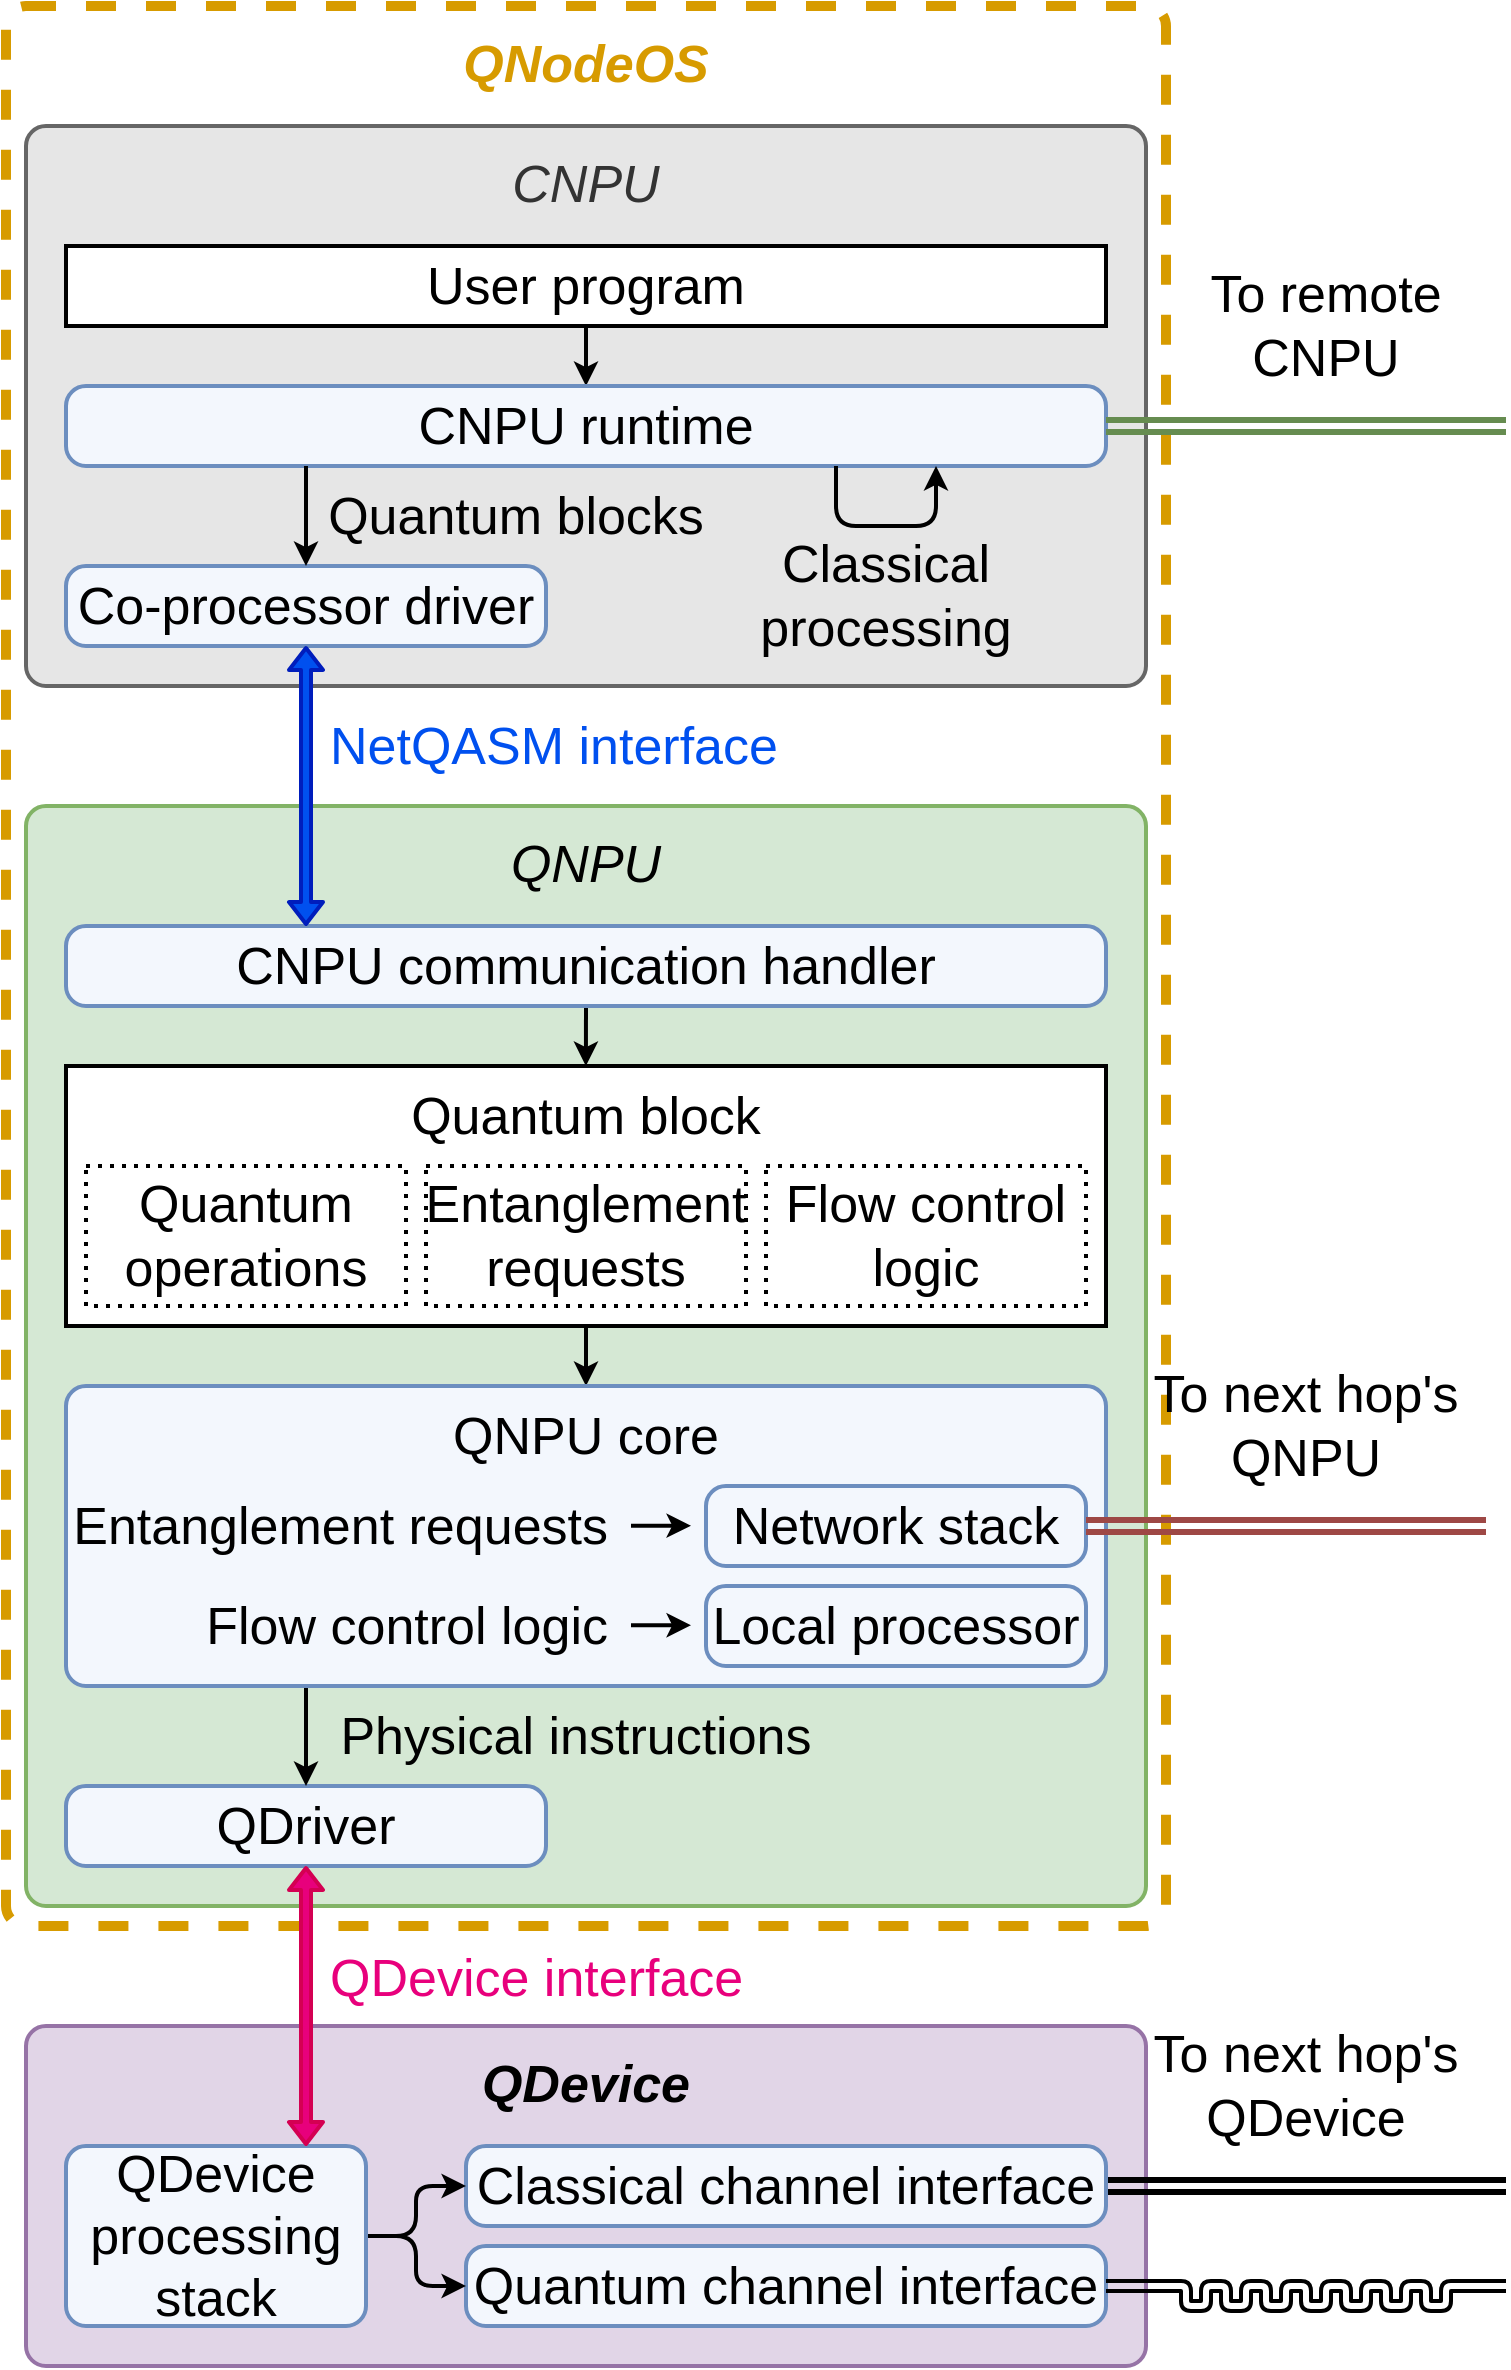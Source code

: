 <mxfile scale="2" border="0" version="24.6.4" type="embed">
    <diagram id="mJ-dKqEsO_aJzeUCnxig" name="Page-1">
        <mxGraphModel dx="460" dy="-41" grid="1" gridSize="10" guides="1" tooltips="1" connect="1" arrows="1" fold="1" page="1" pageScale="1" pageWidth="1100" pageHeight="850" background="#ffffff" math="0" shadow="0">
            <root>
                <mxCell id="0"/>
                <mxCell id="1" parent="0"/>
                <mxCell id="2" value="&lt;font color=&quot;#d79b00&quot;&gt;QNodeOS&lt;/font&gt;" style="rounded=1;whiteSpace=wrap;html=1;strokeWidth=5;arcSize=20;fontSize=26;align=center;verticalAlign=top;spacingLeft=0;spacingTop=7;sketch=0;shadow=0;fontFamily=Helvetica;perimeterSpacing=0;absoluteArcSize=1;fontStyle=3;strokeColor=#d79b00;fillColor=none;dashed=1;" parent="1" vertex="1">
                    <mxGeometry x="1150" y="860" width="580" height="960" as="geometry"/>
                </mxCell>
                <mxCell id="ncdgSolWfrBapiob_LGC-138" value="QNPU" style="rounded=1;whiteSpace=wrap;html=1;strokeWidth=2;arcSize=20;fontSize=26;align=center;verticalAlign=top;spacingLeft=0;spacingTop=7;sketch=0;shadow=0;fontFamily=Helvetica;perimeterSpacing=0;absoluteArcSize=1;fontStyle=2;strokeColor=#82b366;fillColor=#d5e8d4;" parent="1" vertex="1">
                    <mxGeometry x="1160" y="1260" width="560" height="550" as="geometry"/>
                </mxCell>
                <mxCell id="ncdgSolWfrBapiob_LGC-52" value="CNPU" style="rounded=1;whiteSpace=wrap;html=1;strokeWidth=2;arcSize=20;fontSize=26;align=center;verticalAlign=top;spacingLeft=0;spacingTop=7;sketch=0;shadow=0;fontFamily=Helvetica;perimeterSpacing=0;absoluteArcSize=1;fontStyle=2;fillColor=#E6E6E6;fontColor=#333333;strokeColor=#666666;" parent="1" vertex="1">
                    <mxGeometry x="1160" y="920" width="560" height="280" as="geometry"/>
                </mxCell>
                <mxCell id="ncdgSolWfrBapiob_LGC-49" style="edgeStyle=orthogonalEdgeStyle;rounded=0;orthogonalLoop=1;jettySize=auto;html=1;exitX=0.5;exitY=1;exitDx=0;exitDy=0;entryX=0.5;entryY=0;entryDx=0;entryDy=0;strokeWidth=2;fontFamily=Helvetica;fontSize=26;" parent="1" source="ncdgSolWfrBapiob_LGC-45" target="ncdgSolWfrBapiob_LGC-48" edge="1">
                    <mxGeometry relative="1" as="geometry"/>
                </mxCell>
                <mxCell id="ncdgSolWfrBapiob_LGC-45" value="User program" style="rounded=0;whiteSpace=wrap;html=1;strokeWidth=2;fontFamily=Helvetica;fontSize=26;align=center;verticalAlign=middle;spacing=0;spacingTop=0;" parent="1" vertex="1">
                    <mxGeometry x="1180" y="980" width="520" height="40" as="geometry"/>
                </mxCell>
                <mxCell id="ncdgSolWfrBapiob_LGC-48" value="CNPU runtime" style="rounded=1;whiteSpace=wrap;html=1;strokeWidth=2;fontFamily=Helvetica;fontSize=26;align=center;absoluteArcSize=1;arcSize=20;strokeColor=#6C8EBF;fillColor=#F3F7FD;" parent="1" vertex="1">
                    <mxGeometry x="1180" y="1050" width="520" height="40" as="geometry"/>
                </mxCell>
                <mxCell id="ncdgSolWfrBapiob_LGC-59" style="edgeStyle=orthogonalEdgeStyle;rounded=1;orthogonalLoop=1;jettySize=auto;html=1;exitX=1;exitY=0.5;exitDx=0;exitDy=0;entryX=0;entryY=0.5;entryDx=0;entryDy=0;strokeColor=#668C50;strokeWidth=3;fillColor=#d5e8d4;fontFamily=Helvetica;fontSize=26;startArrow=none;startFill=0;endArrow=none;endFill=0;shape=link;" parent="1" edge="1">
                    <mxGeometry relative="1" as="geometry">
                        <mxPoint x="1700" y="1070" as="sourcePoint"/>
                        <mxPoint x="1900" y="1070" as="targetPoint"/>
                    </mxGeometry>
                </mxCell>
                <mxCell id="ncdgSolWfrBapiob_LGC-60" value="To remote&lt;br style=&quot;font-size: 26px;&quot;&gt;CNPU" style="text;html=1;strokeColor=none;fillColor=none;align=center;verticalAlign=middle;whiteSpace=wrap;rounded=0;fontFamily=Helvetica;fontSize=26;" parent="1" vertex="1">
                    <mxGeometry x="1730" y="980" width="160" height="80" as="geometry"/>
                </mxCell>
                <mxCell id="ncdgSolWfrBapiob_LGC-61" value="Co-processor driver" style="rounded=1;whiteSpace=wrap;html=1;strokeWidth=2;fontFamily=Helvetica;fontSize=26;align=center;absoluteArcSize=1;arcSize=20;strokeColor=#6C8EBF;fillColor=#F3F7FD;" parent="1" vertex="1">
                    <mxGeometry x="1180" y="1140" width="240" height="40" as="geometry"/>
                </mxCell>
                <mxCell id="ncdgSolWfrBapiob_LGC-64" value="NetQASM interface" style="text;html=1;strokeColor=none;fillColor=none;align=left;verticalAlign=middle;whiteSpace=wrap;rounded=0;fontFamily=Helvetica;fontSize=26;fontColor=#0050EF;" parent="1" vertex="1">
                    <mxGeometry x="1310" y="1210" width="260" height="40" as="geometry"/>
                </mxCell>
                <mxCell id="ncdgSolWfrBapiob_LGC-71" style="edgeStyle=orthogonalEdgeStyle;rounded=0;orthogonalLoop=1;jettySize=auto;html=1;exitX=0.5;exitY=1;exitDx=0;exitDy=0;startArrow=none;startFill=0;endArrow=classic;endFill=1;strokeWidth=2;fontFamily=Helvetica;fontSize=26;" parent="1" source="ncdgSolWfrBapiob_LGC-65" edge="1">
                    <mxGeometry relative="1" as="geometry">
                        <mxPoint x="1439.941" y="1390.0" as="targetPoint"/>
                    </mxGeometry>
                </mxCell>
                <mxCell id="ncdgSolWfrBapiob_LGC-65" value="CNPU communication handler" style="rounded=1;whiteSpace=wrap;html=1;strokeWidth=2;fontFamily=Helvetica;fontSize=26;align=center;absoluteArcSize=1;arcSize=20;strokeColor=#6C8EBF;fillColor=#F3F7FD;" parent="1" vertex="1">
                    <mxGeometry x="1180" y="1320" width="520" height="40" as="geometry"/>
                </mxCell>
                <mxCell id="ncdgSolWfrBapiob_LGC-70" style="edgeStyle=orthogonalEdgeStyle;rounded=0;orthogonalLoop=1;jettySize=auto;html=1;exitX=0.5;exitY=1;exitDx=0;exitDy=0;entryX=0.5;entryY=0;entryDx=0;entryDy=0;startArrow=none;startFill=0;endArrow=classic;endFill=1;strokeWidth=2;fontFamily=Helvetica;fontSize=26;" parent="1" edge="1">
                    <mxGeometry relative="1" as="geometry">
                        <mxPoint x="1440" y="1520" as="sourcePoint"/>
                        <mxPoint x="1440" y="1550" as="targetPoint"/>
                    </mxGeometry>
                </mxCell>
                <mxCell id="ncdgSolWfrBapiob_LGC-109" value="QNPU core" style="rounded=1;whiteSpace=wrap;html=1;strokeWidth=2;fontFamily=Helvetica;fontSize=26;align=center;absoluteArcSize=1;arcSize=20;verticalAlign=top;spacing=0;spacingTop=5;strokeColor=#6C8EBF;fillColor=#F3F7FD;" parent="1" vertex="1">
                    <mxGeometry x="1180" y="1550" width="520" height="150" as="geometry"/>
                </mxCell>
                <mxCell id="ncdgSolWfrBapiob_LGC-111" value="QDriver" style="rounded=1;whiteSpace=wrap;html=1;strokeWidth=2;fontFamily=Helvetica;fontSize=26;align=center;absoluteArcSize=1;arcSize=20;strokeColor=#6C8EBF;fillColor=#F3F7FD;" parent="1" vertex="1">
                    <mxGeometry x="1180" y="1750" width="240" height="40" as="geometry"/>
                </mxCell>
                <mxCell id="ncdgSolWfrBapiob_LGC-120" value="Network stack" style="rounded=1;whiteSpace=wrap;html=1;strokeWidth=2;fontFamily=Helvetica;fontSize=26;align=center;absoluteArcSize=1;arcSize=20;spacing=0;strokeColor=#6C8EBF;fillColor=#F3F7FD;" parent="1" vertex="1">
                    <mxGeometry x="1500" y="1600" width="190" height="40" as="geometry"/>
                </mxCell>
                <mxCell id="ncdgSolWfrBapiob_LGC-127" value="Entanglement requests" style="text;html=1;strokeColor=none;fillColor=none;align=right;verticalAlign=middle;whiteSpace=wrap;rounded=0;fontFamily=Helvetica;fontSize=26;" parent="1" vertex="1">
                    <mxGeometry x="1180" y="1600" width="272.5" height="40" as="geometry"/>
                </mxCell>
                <mxCell id="ncdgSolWfrBapiob_LGC-132" value="Quantum block" style="rounded=0;whiteSpace=wrap;html=1;strokeWidth=2;fontFamily=Helvetica;fontSize=26;align=center;verticalAlign=top;spacing=0;spacingTop=5;" parent="1" vertex="1">
                    <mxGeometry x="1180" y="1390" width="520" height="130" as="geometry"/>
                </mxCell>
                <mxCell id="ncdgSolWfrBapiob_LGC-134" value="Flow control&lt;br style=&quot;font-size: 26px;&quot;&gt;logic" style="rounded=0;whiteSpace=wrap;html=1;strokeWidth=2;fontFamily=Helvetica;fontSize=26;align=center;dashed=1;dashPattern=1 2;" parent="1" vertex="1">
                    <mxGeometry x="1530" y="1440" width="160" height="70" as="geometry"/>
                </mxCell>
                <mxCell id="ncdgSolWfrBapiob_LGC-136" value="Quantum operations" style="rounded=0;whiteSpace=wrap;html=1;strokeWidth=2;fontFamily=Helvetica;fontSize=26;align=center;dashed=1;dashPattern=1 2;" parent="1" vertex="1">
                    <mxGeometry x="1190" y="1440" width="160" height="70" as="geometry"/>
                </mxCell>
                <mxCell id="ncdgSolWfrBapiob_LGC-137" value="Entanglement requests" style="rounded=0;whiteSpace=wrap;html=1;strokeWidth=2;fontFamily=Helvetica;fontSize=26;align=center;dashed=1;dashPattern=1 2;" parent="1" vertex="1">
                    <mxGeometry x="1360" y="1440" width="160" height="70" as="geometry"/>
                </mxCell>
                <mxCell id="ncdgSolWfrBapiob_LGC-139" value="To next hop&#39;s QNPU" style="text;html=1;strokeColor=none;fillColor=none;align=center;verticalAlign=middle;whiteSpace=wrap;rounded=0;fontFamily=Helvetica;fontSize=26;" parent="1" vertex="1">
                    <mxGeometry x="1720" y="1530" width="160" height="80" as="geometry"/>
                </mxCell>
                <mxCell id="ncdgSolWfrBapiob_LGC-150" value="QDevice interface" style="text;html=1;strokeColor=none;fillColor=none;align=left;verticalAlign=middle;whiteSpace=wrap;rounded=0;fontFamily=Helvetica;fontSize=26;fontColor=#E8007C;" parent="1" vertex="1">
                    <mxGeometry x="1310" y="1826" width="230" height="40" as="geometry"/>
                </mxCell>
                <mxCell id="ncdgSolWfrBapiob_LGC-165" value="QDevice" style="rounded=1;whiteSpace=wrap;html=1;strokeWidth=2;arcSize=20;fontSize=26;align=center;verticalAlign=top;spacingLeft=0;spacingTop=7;sketch=0;shadow=0;fontFamily=Helvetica;perimeterSpacing=0;absoluteArcSize=1;fontStyle=3;strokeColor=#9673a6;fillColor=#e1d5e7;" parent="1" vertex="1">
                    <mxGeometry x="1160" y="1870" width="560" height="170" as="geometry"/>
                </mxCell>
                <mxCell id="ncdgSolWfrBapiob_LGC-166" style="edgeStyle=orthogonalEdgeStyle;rounded=1;orthogonalLoop=1;jettySize=auto;html=1;exitX=1;exitY=0.5;exitDx=0;exitDy=0;entryX=0;entryY=0.5;entryDx=0;entryDy=0;strokeColor=#000000;strokeWidth=3;fillColor=#ffffff;fontFamily=Helvetica;fontSize=26;startArrow=none;startFill=0;endArrow=none;endFill=0;shape=link;" parent="1" edge="1">
                    <mxGeometry relative="1" as="geometry">
                        <mxPoint x="1700" y="1950" as="sourcePoint"/>
                        <mxPoint x="1900" y="1950" as="targetPoint"/>
                    </mxGeometry>
                </mxCell>
                <mxCell id="ncdgSolWfrBapiob_LGC-167" value="To next hop&#39;s QDevice" style="text;html=1;strokeColor=none;fillColor=none;align=center;verticalAlign=middle;whiteSpace=wrap;rounded=0;fontFamily=Helvetica;fontSize=26;" parent="1" vertex="1">
                    <mxGeometry x="1720" y="1860" width="160" height="80" as="geometry"/>
                </mxCell>
                <mxCell id="ncdgSolWfrBapiob_LGC-168" value="Classical channel interface" style="rounded=1;whiteSpace=wrap;html=1;strokeWidth=2;fontFamily=Helvetica;fontSize=26;align=center;absoluteArcSize=1;arcSize=20;strokeColor=#6c8ebf;fillColor=#F3F7FD;" parent="1" vertex="1">
                    <mxGeometry x="1380" y="1930" width="320" height="40" as="geometry"/>
                </mxCell>
                <mxCell id="ncdgSolWfrBapiob_LGC-169" value="Quantum channel interface" style="rounded=1;whiteSpace=wrap;html=1;strokeWidth=2;fontFamily=Helvetica;fontSize=26;align=center;absoluteArcSize=1;arcSize=20;strokeColor=#6c8ebf;fillColor=#F3F7FD;" parent="1" vertex="1">
                    <mxGeometry x="1380" y="1980" width="320" height="40" as="geometry"/>
                </mxCell>
                <mxCell id="ncdgSolWfrBapiob_LGC-170" style="edgeStyle=orthogonalEdgeStyle;rounded=1;orthogonalLoop=1;jettySize=auto;html=1;exitX=1;exitY=0.5;exitDx=0;exitDy=0;entryX=0;entryY=0.5;entryDx=0;entryDy=0;startArrow=none;startFill=0;strokeColor=#000000;strokeWidth=2;fillColor=#ffffff;fontFamily=Helvetica;fontSize=26;fontColor=#000000;align=center;" parent="1" source="ncdgSolWfrBapiob_LGC-172" target="ncdgSolWfrBapiob_LGC-168" edge="1">
                    <mxGeometry relative="1" as="geometry"/>
                </mxCell>
                <mxCell id="ncdgSolWfrBapiob_LGC-171" style="edgeStyle=orthogonalEdgeStyle;rounded=1;orthogonalLoop=1;jettySize=auto;html=1;exitX=1;exitY=0.5;exitDx=0;exitDy=0;entryX=0;entryY=0.5;entryDx=0;entryDy=0;startArrow=none;startFill=0;strokeColor=#000000;strokeWidth=2;fillColor=#ffffff;fontFamily=Helvetica;fontSize=26;fontColor=#000000;align=center;" parent="1" source="ncdgSolWfrBapiob_LGC-172" target="ncdgSolWfrBapiob_LGC-169" edge="1">
                    <mxGeometry relative="1" as="geometry"/>
                </mxCell>
                <mxCell id="ncdgSolWfrBapiob_LGC-172" value="QDevice&lt;br style=&quot;font-size: 26px;&quot;&gt;processing stack" style="rounded=1;whiteSpace=wrap;html=1;strokeWidth=2;fontFamily=Helvetica;fontSize=26;align=center;absoluteArcSize=1;arcSize=20;strokeColor=#6c8ebf;fillColor=#F3F7FD;" parent="1" vertex="1">
                    <mxGeometry x="1180" y="1930" width="150" height="90" as="geometry"/>
                </mxCell>
                <mxCell id="ncdgSolWfrBapiob_LGC-173" style="edgeStyle=orthogonalEdgeStyle;orthogonalLoop=1;jettySize=auto;html=1;exitX=1;exitY=0.5;exitDx=0;exitDy=0;entryX=0;entryY=0.5;entryDx=0;entryDy=0;strokeColor=#000000;strokeWidth=2;fillColor=#ffffff;fontFamily=Helvetica;fontSize=26;startArrow=classic;startFill=1;curved=1;shape=link;" parent="1" edge="1">
                    <mxGeometry relative="1" as="geometry">
                        <mxPoint x="1700" y="2000" as="sourcePoint"/>
                        <mxPoint x="1900" y="2000" as="targetPoint"/>
                        <Array as="points">
                            <mxPoint x="1740" y="2000"/>
                            <mxPoint x="1740" y="2010"/>
                            <mxPoint x="1750" y="2010"/>
                            <mxPoint x="1750" y="2000"/>
                            <mxPoint x="1760" y="2000"/>
                            <mxPoint x="1760" y="2010"/>
                            <mxPoint x="1770" y="2010"/>
                            <mxPoint x="1770" y="2000"/>
                            <mxPoint x="1780" y="2000"/>
                            <mxPoint x="1780" y="2010"/>
                            <mxPoint x="1790" y="2010"/>
                            <mxPoint x="1790" y="2000"/>
                            <mxPoint x="1800" y="2000"/>
                            <mxPoint x="1800" y="2010"/>
                            <mxPoint x="1810" y="2010"/>
                            <mxPoint x="1810" y="2000"/>
                            <mxPoint x="1820" y="2000"/>
                            <mxPoint x="1820" y="2010"/>
                            <mxPoint x="1830" y="2010"/>
                            <mxPoint x="1830" y="2000"/>
                            <mxPoint x="1840" y="2000"/>
                            <mxPoint x="1840" y="2010"/>
                            <mxPoint x="1850" y="2010"/>
                            <mxPoint x="1850" y="2000"/>
                            <mxPoint x="1860" y="2000"/>
                            <mxPoint x="1860" y="2010"/>
                            <mxPoint x="1870" y="2010"/>
                            <mxPoint x="1870" y="2000"/>
                        </Array>
                    </mxGeometry>
                </mxCell>
                <mxCell id="nNk2BPWLCaKHfwq3bV2H-56" style="edgeStyle=orthogonalEdgeStyle;rounded=1;orthogonalLoop=1;jettySize=auto;html=1;startArrow=none;startFill=0;endArrow=classic;endFill=1;strokeWidth=2;entryX=0.904;entryY=1;entryDx=0;entryDy=0;entryPerimeter=0;fontFamily=Helvetica;fontSize=26;" parent="1" edge="1">
                    <mxGeometry relative="1" as="geometry">
                        <mxPoint x="1565" y="1090" as="sourcePoint"/>
                        <mxPoint x="1615" y="1090" as="targetPoint"/>
                        <Array as="points">
                            <mxPoint x="1564.94" y="1090"/>
                            <mxPoint x="1564.94" y="1120"/>
                            <mxPoint x="1614.94" y="1120"/>
                        </Array>
                    </mxGeometry>
                </mxCell>
                <mxCell id="nNk2BPWLCaKHfwq3bV2H-58" value="Classical processing" style="text;html=1;strokeColor=none;fillColor=none;align=center;verticalAlign=middle;whiteSpace=wrap;rounded=0;fontFamily=Helvetica;fontSize=26;" parent="1" vertex="1">
                    <mxGeometry x="1520" y="1120" width="140" height="70" as="geometry"/>
                </mxCell>
                <mxCell id="nNk2BPWLCaKHfwq3bV2H-60" value="Local processor" style="rounded=1;whiteSpace=wrap;html=1;strokeWidth=2;fontFamily=Helvetica;fontSize=26;align=center;absoluteArcSize=1;arcSize=20;strokeColor=#6C8EBF;fillColor=#F3F7FD;" parent="1" vertex="1">
                    <mxGeometry x="1500" y="1650" width="190" height="40" as="geometry"/>
                </mxCell>
                <mxCell id="nNk2BPWLCaKHfwq3bV2H-62" value="Physical instructions" style="text;html=1;strokeColor=none;fillColor=none;align=center;verticalAlign=middle;whiteSpace=wrap;rounded=0;fontFamily=Helvetica;fontSize=26;spacing=0;" parent="1" vertex="1">
                    <mxGeometry x="1290" y="1700" width="290" height="50" as="geometry"/>
                </mxCell>
                <mxCell id="nNk2BPWLCaKHfwq3bV2H-64" style="edgeStyle=orthogonalEdgeStyle;rounded=0;orthogonalLoop=1;jettySize=auto;html=1;startArrow=none;startFill=0;endArrow=classic;endFill=1;strokeWidth=2;entryX=0.5;entryY=0;entryDx=0;entryDy=0;fontFamily=Helvetica;fontSize=26;" parent="1" edge="1">
                    <mxGeometry relative="1" as="geometry">
                        <mxPoint x="1300" y="1701" as="sourcePoint"/>
                        <mxPoint x="1300" y="1750" as="targetPoint"/>
                    </mxGeometry>
                </mxCell>
                <mxCell id="nNk2BPWLCaKHfwq3bV2H-73" value="Flow control logic" style="text;html=1;strokeColor=none;fillColor=none;align=right;verticalAlign=middle;whiteSpace=wrap;rounded=0;fontFamily=Helvetica;fontSize=26;" parent="1" vertex="1">
                    <mxGeometry x="1237.5" y="1650" width="215" height="40" as="geometry"/>
                </mxCell>
                <mxCell id="nNk2BPWLCaKHfwq3bV2H-87" style="edgeStyle=orthogonalEdgeStyle;rounded=0;orthogonalLoop=1;jettySize=auto;html=1;entryX=0.5;entryY=0;entryDx=0;entryDy=0;startArrow=none;startFill=0;endArrow=classic;endFill=1;strokeWidth=2;fontFamily=Helvetica;fontSize=26;" parent="1" edge="1">
                    <mxGeometry relative="1" as="geometry">
                        <mxPoint x="1462.5" y="1619.82" as="sourcePoint"/>
                        <mxPoint x="1492.5" y="1619.82" as="targetPoint"/>
                    </mxGeometry>
                </mxCell>
                <mxCell id="nNk2BPWLCaKHfwq3bV2H-88" style="edgeStyle=orthogonalEdgeStyle;rounded=0;orthogonalLoop=1;jettySize=auto;html=1;entryX=0.5;entryY=0;entryDx=0;entryDy=0;startArrow=none;startFill=0;endArrow=classic;endFill=1;strokeWidth=2;fontFamily=Helvetica;fontSize=26;" parent="1" edge="1">
                    <mxGeometry relative="1" as="geometry">
                        <mxPoint x="1462.5" y="1669.63" as="sourcePoint"/>
                        <mxPoint x="1492.5" y="1669.63" as="targetPoint"/>
                    </mxGeometry>
                </mxCell>
                <mxCell id="nNk2BPWLCaKHfwq3bV2H-90" style="edgeStyle=orthogonalEdgeStyle;rounded=1;orthogonalLoop=1;jettySize=auto;html=1;exitX=1;exitY=0.5;exitDx=0;exitDy=0;entryX=0;entryY=0.5;entryDx=0;entryDy=0;strokeColor=#9E4845;strokeWidth=3;fillColor=#f8cecc;fontFamily=Helvetica;fontSize=26;startArrow=none;startFill=0;endArrow=none;endFill=0;shape=link;" parent="1" edge="1">
                    <mxGeometry relative="1" as="geometry">
                        <mxPoint x="1690" y="1620" as="sourcePoint"/>
                        <mxPoint x="1890" y="1620" as="targetPoint"/>
                    </mxGeometry>
                </mxCell>
                <mxCell id="nNk2BPWLCaKHfwq3bV2H-94" value="Quantum blocks" style="text;html=1;strokeColor=none;fillColor=none;align=center;verticalAlign=middle;whiteSpace=wrap;rounded=0;fontFamily=Helvetica;fontSize=26;spacing=0;" parent="1" vertex="1">
                    <mxGeometry x="1295" y="1090" width="220" height="50" as="geometry"/>
                </mxCell>
                <mxCell id="nNk2BPWLCaKHfwq3bV2H-95" style="edgeStyle=orthogonalEdgeStyle;rounded=0;orthogonalLoop=1;jettySize=auto;html=1;exitX=0.5;exitY=1;exitDx=0;exitDy=0;startArrow=none;startFill=0;endArrow=classic;endFill=1;strokeWidth=2;entryX=0.5;entryY=0;entryDx=0;entryDy=0;fontFamily=Helvetica;fontSize=26;" parent="1" edge="1">
                    <mxGeometry relative="1" as="geometry">
                        <mxPoint x="1300" y="1090" as="sourcePoint"/>
                        <mxPoint x="1300" y="1140" as="targetPoint"/>
                    </mxGeometry>
                </mxCell>
                <mxCell id="8cmIAiEQNf9tK5-t-9oM-1" style="edgeStyle=orthogonalEdgeStyle;rounded=1;orthogonalLoop=1;jettySize=auto;html=1;exitX=1;exitY=0.5;exitDx=0;exitDy=0;strokeColor=#001DBC;strokeWidth=2;fillColor=#0050ef;fontFamily=Helvetica;fontSize=26;startArrow=block;startFill=0;endArrow=block;endFill=0;shape=flexArrow;width=4;endSize=3;startSize=3;startWidth=10;endWidth=10;" parent="1" edge="1">
                    <mxGeometry relative="1" as="geometry">
                        <mxPoint x="1300" y="1180" as="sourcePoint"/>
                        <mxPoint x="1300" y="1320" as="targetPoint"/>
                    </mxGeometry>
                </mxCell>
                <mxCell id="8cmIAiEQNf9tK5-t-9oM-2" style="edgeStyle=orthogonalEdgeStyle;rounded=1;orthogonalLoop=1;jettySize=auto;html=1;exitX=1;exitY=0.5;exitDx=0;exitDy=0;strokeColor=#D40052;strokeWidth=2;fillColor=#E8007C;fontFamily=Helvetica;fontSize=26;startArrow=block;startFill=0;endArrow=block;endFill=0;shape=flexArrow;width=4;endSize=3;startSize=3;startWidth=10;endWidth=10;" parent="1" edge="1">
                    <mxGeometry relative="1" as="geometry">
                        <mxPoint x="1300" y="1790" as="sourcePoint"/>
                        <mxPoint x="1300" y="1930" as="targetPoint"/>
                    </mxGeometry>
                </mxCell>
            </root>
        </mxGraphModel>
    </diagram>
</mxfile>